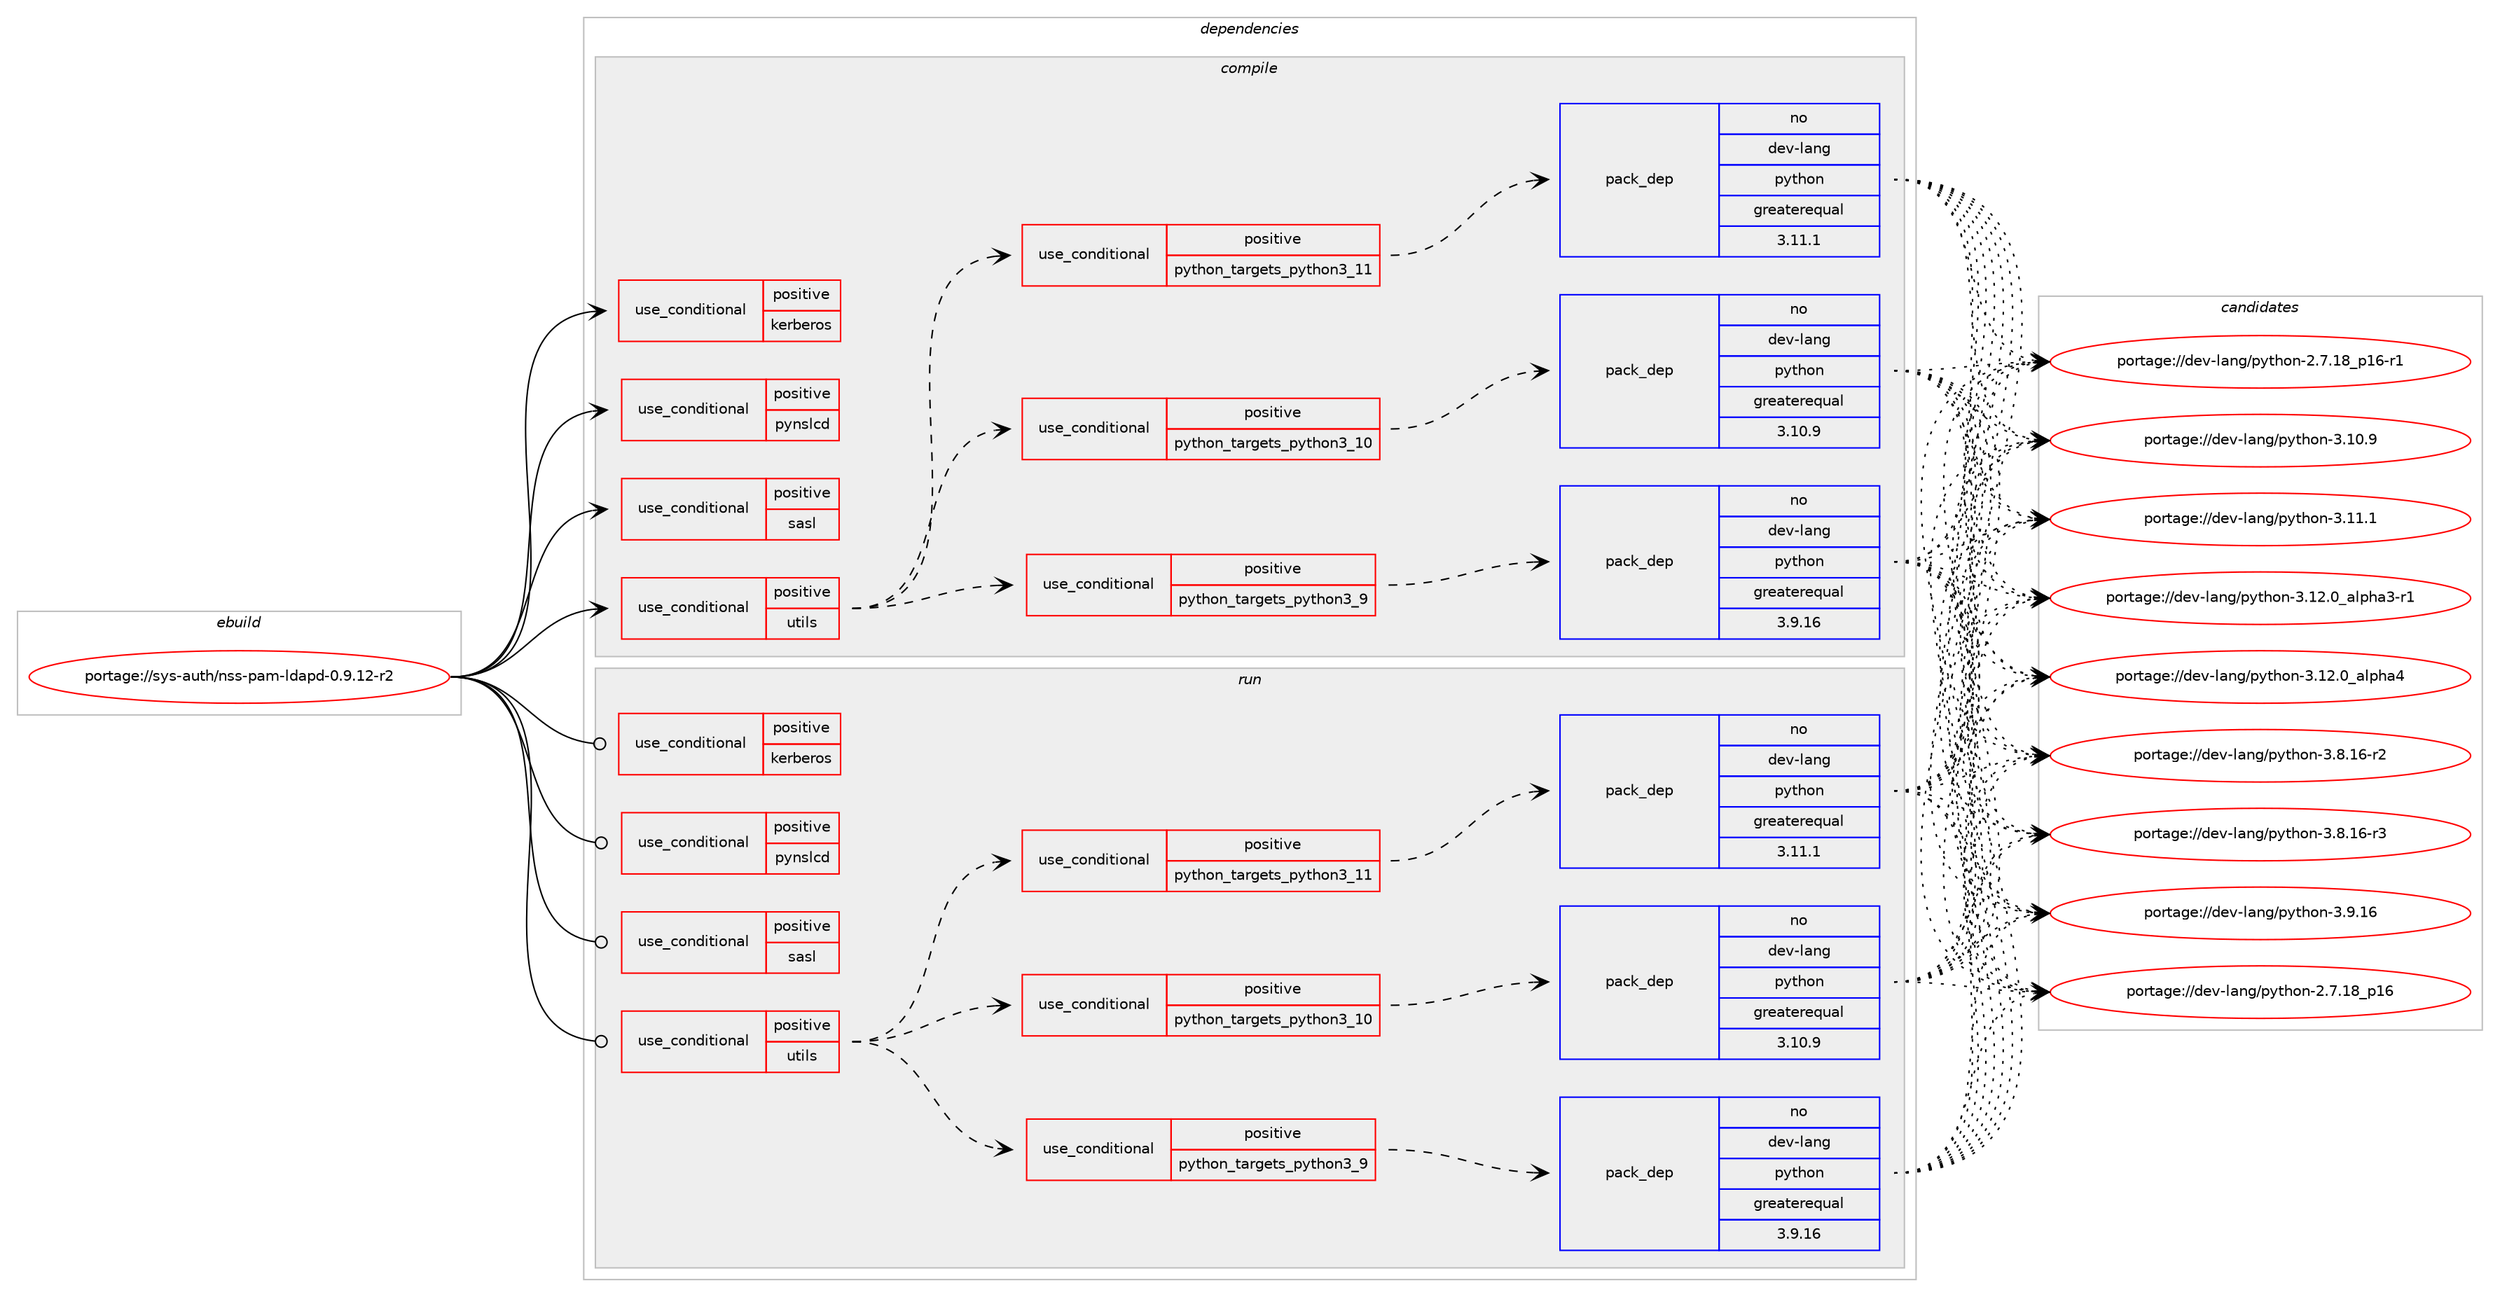 digraph prolog {

# *************
# Graph options
# *************

newrank=true;
concentrate=true;
compound=true;
graph [rankdir=LR,fontname=Helvetica,fontsize=10,ranksep=1.5];#, ranksep=2.5, nodesep=0.2];
edge  [arrowhead=vee];
node  [fontname=Helvetica,fontsize=10];

# **********
# The ebuild
# **********

subgraph cluster_leftcol {
color=gray;
rank=same;
label=<<i>ebuild</i>>;
id [label="portage://sys-auth/nss-pam-ldapd-0.9.12-r2", color=red, width=4, href="../sys-auth/nss-pam-ldapd-0.9.12-r2.svg"];
}

# ****************
# The dependencies
# ****************

subgraph cluster_midcol {
color=gray;
label=<<i>dependencies</i>>;
subgraph cluster_compile {
fillcolor="#eeeeee";
style=filled;
label=<<i>compile</i>>;
subgraph cond3349 {
dependency5187 [label=<<TABLE BORDER="0" CELLBORDER="1" CELLSPACING="0" CELLPADDING="4"><TR><TD ROWSPAN="3" CELLPADDING="10">use_conditional</TD></TR><TR><TD>positive</TD></TR><TR><TD>kerberos</TD></TR></TABLE>>, shape=none, color=red];
# *** BEGIN UNKNOWN DEPENDENCY TYPE (TODO) ***
# dependency5187 -> package_dependency(portage://sys-auth/nss-pam-ldapd-0.9.12-r2,install,no,virtual,krb5,none,[,,],[],[use(optenable(abi_x86_32),negative),use(optenable(abi_x86_64),negative),use(optenable(abi_x86_x32),negative),use(optenable(abi_mips_n32),negative),use(optenable(abi_mips_n64),negative),use(optenable(abi_mips_o32),negative),use(optenable(abi_s390_32),negative),use(optenable(abi_s390_64),negative)])
# *** END UNKNOWN DEPENDENCY TYPE (TODO) ***

}
id:e -> dependency5187:w [weight=20,style="solid",arrowhead="vee"];
subgraph cond3350 {
dependency5188 [label=<<TABLE BORDER="0" CELLBORDER="1" CELLSPACING="0" CELLPADDING="4"><TR><TD ROWSPAN="3" CELLPADDING="10">use_conditional</TD></TR><TR><TD>positive</TD></TR><TR><TD>pynslcd</TD></TR></TABLE>>, shape=none, color=red];
# *** BEGIN UNKNOWN DEPENDENCY TYPE (TODO) ***
# dependency5188 -> package_dependency(portage://sys-auth/nss-pam-ldapd-0.9.12-r2,install,no,dev-python,python-ldap,none,[,,],[],[use(optenable(python_targets_python3_9),negative),use(optenable(python_targets_python3_10),negative),use(optenable(python_targets_python3_11),negative)])
# *** END UNKNOWN DEPENDENCY TYPE (TODO) ***

# *** BEGIN UNKNOWN DEPENDENCY TYPE (TODO) ***
# dependency5188 -> package_dependency(portage://sys-auth/nss-pam-ldapd-0.9.12-r2,install,no,dev-python,python-daemon,none,[,,],[],[use(optenable(python_targets_python3_9),negative),use(optenable(python_targets_python3_10),negative),use(optenable(python_targets_python3_11),negative)])
# *** END UNKNOWN DEPENDENCY TYPE (TODO) ***

}
id:e -> dependency5188:w [weight=20,style="solid",arrowhead="vee"];
subgraph cond3351 {
dependency5189 [label=<<TABLE BORDER="0" CELLBORDER="1" CELLSPACING="0" CELLPADDING="4"><TR><TD ROWSPAN="3" CELLPADDING="10">use_conditional</TD></TR><TR><TD>positive</TD></TR><TR><TD>sasl</TD></TR></TABLE>>, shape=none, color=red];
# *** BEGIN UNKNOWN DEPENDENCY TYPE (TODO) ***
# dependency5189 -> package_dependency(portage://sys-auth/nss-pam-ldapd-0.9.12-r2,install,no,dev-libs,cyrus-sasl,none,[,,],[],[use(optenable(abi_x86_32),negative),use(optenable(abi_x86_64),negative),use(optenable(abi_x86_x32),negative),use(optenable(abi_mips_n32),negative),use(optenable(abi_mips_n64),negative),use(optenable(abi_mips_o32),negative),use(optenable(abi_s390_32),negative),use(optenable(abi_s390_64),negative)])
# *** END UNKNOWN DEPENDENCY TYPE (TODO) ***

}
id:e -> dependency5189:w [weight=20,style="solid",arrowhead="vee"];
subgraph cond3352 {
dependency5190 [label=<<TABLE BORDER="0" CELLBORDER="1" CELLSPACING="0" CELLPADDING="4"><TR><TD ROWSPAN="3" CELLPADDING="10">use_conditional</TD></TR><TR><TD>positive</TD></TR><TR><TD>utils</TD></TR></TABLE>>, shape=none, color=red];
subgraph cond3353 {
dependency5191 [label=<<TABLE BORDER="0" CELLBORDER="1" CELLSPACING="0" CELLPADDING="4"><TR><TD ROWSPAN="3" CELLPADDING="10">use_conditional</TD></TR><TR><TD>positive</TD></TR><TR><TD>python_targets_python3_9</TD></TR></TABLE>>, shape=none, color=red];
subgraph pack1786 {
dependency5192 [label=<<TABLE BORDER="0" CELLBORDER="1" CELLSPACING="0" CELLPADDING="4" WIDTH="220"><TR><TD ROWSPAN="6" CELLPADDING="30">pack_dep</TD></TR><TR><TD WIDTH="110">no</TD></TR><TR><TD>dev-lang</TD></TR><TR><TD>python</TD></TR><TR><TD>greaterequal</TD></TR><TR><TD>3.9.16</TD></TR></TABLE>>, shape=none, color=blue];
}
dependency5191:e -> dependency5192:w [weight=20,style="dashed",arrowhead="vee"];
}
dependency5190:e -> dependency5191:w [weight=20,style="dashed",arrowhead="vee"];
subgraph cond3354 {
dependency5193 [label=<<TABLE BORDER="0" CELLBORDER="1" CELLSPACING="0" CELLPADDING="4"><TR><TD ROWSPAN="3" CELLPADDING="10">use_conditional</TD></TR><TR><TD>positive</TD></TR><TR><TD>python_targets_python3_10</TD></TR></TABLE>>, shape=none, color=red];
subgraph pack1787 {
dependency5194 [label=<<TABLE BORDER="0" CELLBORDER="1" CELLSPACING="0" CELLPADDING="4" WIDTH="220"><TR><TD ROWSPAN="6" CELLPADDING="30">pack_dep</TD></TR><TR><TD WIDTH="110">no</TD></TR><TR><TD>dev-lang</TD></TR><TR><TD>python</TD></TR><TR><TD>greaterequal</TD></TR><TR><TD>3.10.9</TD></TR></TABLE>>, shape=none, color=blue];
}
dependency5193:e -> dependency5194:w [weight=20,style="dashed",arrowhead="vee"];
}
dependency5190:e -> dependency5193:w [weight=20,style="dashed",arrowhead="vee"];
subgraph cond3355 {
dependency5195 [label=<<TABLE BORDER="0" CELLBORDER="1" CELLSPACING="0" CELLPADDING="4"><TR><TD ROWSPAN="3" CELLPADDING="10">use_conditional</TD></TR><TR><TD>positive</TD></TR><TR><TD>python_targets_python3_11</TD></TR></TABLE>>, shape=none, color=red];
subgraph pack1788 {
dependency5196 [label=<<TABLE BORDER="0" CELLBORDER="1" CELLSPACING="0" CELLPADDING="4" WIDTH="220"><TR><TD ROWSPAN="6" CELLPADDING="30">pack_dep</TD></TR><TR><TD WIDTH="110">no</TD></TR><TR><TD>dev-lang</TD></TR><TR><TD>python</TD></TR><TR><TD>greaterequal</TD></TR><TR><TD>3.11.1</TD></TR></TABLE>>, shape=none, color=blue];
}
dependency5195:e -> dependency5196:w [weight=20,style="dashed",arrowhead="vee"];
}
dependency5190:e -> dependency5195:w [weight=20,style="dashed",arrowhead="vee"];
}
id:e -> dependency5190:w [weight=20,style="solid",arrowhead="vee"];
# *** BEGIN UNKNOWN DEPENDENCY TYPE (TODO) ***
# id -> package_dependency(portage://sys-auth/nss-pam-ldapd-0.9.12-r2,install,no,acct-group,nslcd,none,[,,],[],[])
# *** END UNKNOWN DEPENDENCY TYPE (TODO) ***

# *** BEGIN UNKNOWN DEPENDENCY TYPE (TODO) ***
# id -> package_dependency(portage://sys-auth/nss-pam-ldapd-0.9.12-r2,install,no,acct-user,nslcd,none,[,,],[],[])
# *** END UNKNOWN DEPENDENCY TYPE (TODO) ***

# *** BEGIN UNKNOWN DEPENDENCY TYPE (TODO) ***
# id -> package_dependency(portage://sys-auth/nss-pam-ldapd-0.9.12-r2,install,no,net-nds,openldap,none,[,,],any_same_slot,[use(optenable(abi_x86_32),negative),use(optenable(abi_x86_64),negative),use(optenable(abi_x86_x32),negative),use(optenable(abi_mips_n32),negative),use(optenable(abi_mips_n64),negative),use(optenable(abi_mips_o32),negative),use(optenable(abi_s390_32),negative),use(optenable(abi_s390_64),negative)])
# *** END UNKNOWN DEPENDENCY TYPE (TODO) ***

# *** BEGIN UNKNOWN DEPENDENCY TYPE (TODO) ***
# id -> package_dependency(portage://sys-auth/nss-pam-ldapd-0.9.12-r2,install,no,sys-libs,pam,none,[,,],[],[use(optenable(abi_x86_32),negative),use(optenable(abi_x86_64),negative),use(optenable(abi_x86_x32),negative),use(optenable(abi_mips_n32),negative),use(optenable(abi_mips_n64),negative),use(optenable(abi_mips_o32),negative),use(optenable(abi_s390_32),negative),use(optenable(abi_s390_64),negative)])
# *** END UNKNOWN DEPENDENCY TYPE (TODO) ***

# *** BEGIN UNKNOWN DEPENDENCY TYPE (TODO) ***
# id -> package_dependency(portage://sys-auth/nss-pam-ldapd-0.9.12-r2,install,weak,sys-auth,nss_ldap,none,[,,],[],[])
# *** END UNKNOWN DEPENDENCY TYPE (TODO) ***

# *** BEGIN UNKNOWN DEPENDENCY TYPE (TODO) ***
# id -> package_dependency(portage://sys-auth/nss-pam-ldapd-0.9.12-r2,install,weak,sys-auth,pam_ldap,none,[,,],[],[])
# *** END UNKNOWN DEPENDENCY TYPE (TODO) ***

}
subgraph cluster_compileandrun {
fillcolor="#eeeeee";
style=filled;
label=<<i>compile and run</i>>;
}
subgraph cluster_run {
fillcolor="#eeeeee";
style=filled;
label=<<i>run</i>>;
subgraph cond3356 {
dependency5197 [label=<<TABLE BORDER="0" CELLBORDER="1" CELLSPACING="0" CELLPADDING="4"><TR><TD ROWSPAN="3" CELLPADDING="10">use_conditional</TD></TR><TR><TD>positive</TD></TR><TR><TD>kerberos</TD></TR></TABLE>>, shape=none, color=red];
# *** BEGIN UNKNOWN DEPENDENCY TYPE (TODO) ***
# dependency5197 -> package_dependency(portage://sys-auth/nss-pam-ldapd-0.9.12-r2,run,no,virtual,krb5,none,[,,],[],[use(optenable(abi_x86_32),negative),use(optenable(abi_x86_64),negative),use(optenable(abi_x86_x32),negative),use(optenable(abi_mips_n32),negative),use(optenable(abi_mips_n64),negative),use(optenable(abi_mips_o32),negative),use(optenable(abi_s390_32),negative),use(optenable(abi_s390_64),negative)])
# *** END UNKNOWN DEPENDENCY TYPE (TODO) ***

}
id:e -> dependency5197:w [weight=20,style="solid",arrowhead="odot"];
subgraph cond3357 {
dependency5198 [label=<<TABLE BORDER="0" CELLBORDER="1" CELLSPACING="0" CELLPADDING="4"><TR><TD ROWSPAN="3" CELLPADDING="10">use_conditional</TD></TR><TR><TD>positive</TD></TR><TR><TD>pynslcd</TD></TR></TABLE>>, shape=none, color=red];
# *** BEGIN UNKNOWN DEPENDENCY TYPE (TODO) ***
# dependency5198 -> package_dependency(portage://sys-auth/nss-pam-ldapd-0.9.12-r2,run,no,dev-python,python-ldap,none,[,,],[],[use(optenable(python_targets_python3_9),negative),use(optenable(python_targets_python3_10),negative),use(optenable(python_targets_python3_11),negative)])
# *** END UNKNOWN DEPENDENCY TYPE (TODO) ***

# *** BEGIN UNKNOWN DEPENDENCY TYPE (TODO) ***
# dependency5198 -> package_dependency(portage://sys-auth/nss-pam-ldapd-0.9.12-r2,run,no,dev-python,python-daemon,none,[,,],[],[use(optenable(python_targets_python3_9),negative),use(optenable(python_targets_python3_10),negative),use(optenable(python_targets_python3_11),negative)])
# *** END UNKNOWN DEPENDENCY TYPE (TODO) ***

}
id:e -> dependency5198:w [weight=20,style="solid",arrowhead="odot"];
subgraph cond3358 {
dependency5199 [label=<<TABLE BORDER="0" CELLBORDER="1" CELLSPACING="0" CELLPADDING="4"><TR><TD ROWSPAN="3" CELLPADDING="10">use_conditional</TD></TR><TR><TD>positive</TD></TR><TR><TD>sasl</TD></TR></TABLE>>, shape=none, color=red];
# *** BEGIN UNKNOWN DEPENDENCY TYPE (TODO) ***
# dependency5199 -> package_dependency(portage://sys-auth/nss-pam-ldapd-0.9.12-r2,run,no,dev-libs,cyrus-sasl,none,[,,],[],[use(optenable(abi_x86_32),negative),use(optenable(abi_x86_64),negative),use(optenable(abi_x86_x32),negative),use(optenable(abi_mips_n32),negative),use(optenable(abi_mips_n64),negative),use(optenable(abi_mips_o32),negative),use(optenable(abi_s390_32),negative),use(optenable(abi_s390_64),negative)])
# *** END UNKNOWN DEPENDENCY TYPE (TODO) ***

}
id:e -> dependency5199:w [weight=20,style="solid",arrowhead="odot"];
subgraph cond3359 {
dependency5200 [label=<<TABLE BORDER="0" CELLBORDER="1" CELLSPACING="0" CELLPADDING="4"><TR><TD ROWSPAN="3" CELLPADDING="10">use_conditional</TD></TR><TR><TD>positive</TD></TR><TR><TD>utils</TD></TR></TABLE>>, shape=none, color=red];
subgraph cond3360 {
dependency5201 [label=<<TABLE BORDER="0" CELLBORDER="1" CELLSPACING="0" CELLPADDING="4"><TR><TD ROWSPAN="3" CELLPADDING="10">use_conditional</TD></TR><TR><TD>positive</TD></TR><TR><TD>python_targets_python3_9</TD></TR></TABLE>>, shape=none, color=red];
subgraph pack1789 {
dependency5202 [label=<<TABLE BORDER="0" CELLBORDER="1" CELLSPACING="0" CELLPADDING="4" WIDTH="220"><TR><TD ROWSPAN="6" CELLPADDING="30">pack_dep</TD></TR><TR><TD WIDTH="110">no</TD></TR><TR><TD>dev-lang</TD></TR><TR><TD>python</TD></TR><TR><TD>greaterequal</TD></TR><TR><TD>3.9.16</TD></TR></TABLE>>, shape=none, color=blue];
}
dependency5201:e -> dependency5202:w [weight=20,style="dashed",arrowhead="vee"];
}
dependency5200:e -> dependency5201:w [weight=20,style="dashed",arrowhead="vee"];
subgraph cond3361 {
dependency5203 [label=<<TABLE BORDER="0" CELLBORDER="1" CELLSPACING="0" CELLPADDING="4"><TR><TD ROWSPAN="3" CELLPADDING="10">use_conditional</TD></TR><TR><TD>positive</TD></TR><TR><TD>python_targets_python3_10</TD></TR></TABLE>>, shape=none, color=red];
subgraph pack1790 {
dependency5204 [label=<<TABLE BORDER="0" CELLBORDER="1" CELLSPACING="0" CELLPADDING="4" WIDTH="220"><TR><TD ROWSPAN="6" CELLPADDING="30">pack_dep</TD></TR><TR><TD WIDTH="110">no</TD></TR><TR><TD>dev-lang</TD></TR><TR><TD>python</TD></TR><TR><TD>greaterequal</TD></TR><TR><TD>3.10.9</TD></TR></TABLE>>, shape=none, color=blue];
}
dependency5203:e -> dependency5204:w [weight=20,style="dashed",arrowhead="vee"];
}
dependency5200:e -> dependency5203:w [weight=20,style="dashed",arrowhead="vee"];
subgraph cond3362 {
dependency5205 [label=<<TABLE BORDER="0" CELLBORDER="1" CELLSPACING="0" CELLPADDING="4"><TR><TD ROWSPAN="3" CELLPADDING="10">use_conditional</TD></TR><TR><TD>positive</TD></TR><TR><TD>python_targets_python3_11</TD></TR></TABLE>>, shape=none, color=red];
subgraph pack1791 {
dependency5206 [label=<<TABLE BORDER="0" CELLBORDER="1" CELLSPACING="0" CELLPADDING="4" WIDTH="220"><TR><TD ROWSPAN="6" CELLPADDING="30">pack_dep</TD></TR><TR><TD WIDTH="110">no</TD></TR><TR><TD>dev-lang</TD></TR><TR><TD>python</TD></TR><TR><TD>greaterequal</TD></TR><TR><TD>3.11.1</TD></TR></TABLE>>, shape=none, color=blue];
}
dependency5205:e -> dependency5206:w [weight=20,style="dashed",arrowhead="vee"];
}
dependency5200:e -> dependency5205:w [weight=20,style="dashed",arrowhead="vee"];
}
id:e -> dependency5200:w [weight=20,style="solid",arrowhead="odot"];
# *** BEGIN UNKNOWN DEPENDENCY TYPE (TODO) ***
# id -> package_dependency(portage://sys-auth/nss-pam-ldapd-0.9.12-r2,run,no,acct-group,nslcd,none,[,,],[],[])
# *** END UNKNOWN DEPENDENCY TYPE (TODO) ***

# *** BEGIN UNKNOWN DEPENDENCY TYPE (TODO) ***
# id -> package_dependency(portage://sys-auth/nss-pam-ldapd-0.9.12-r2,run,no,acct-user,nslcd,none,[,,],[],[])
# *** END UNKNOWN DEPENDENCY TYPE (TODO) ***

# *** BEGIN UNKNOWN DEPENDENCY TYPE (TODO) ***
# id -> package_dependency(portage://sys-auth/nss-pam-ldapd-0.9.12-r2,run,no,net-nds,openldap,none,[,,],any_same_slot,[use(optenable(abi_x86_32),negative),use(optenable(abi_x86_64),negative),use(optenable(abi_x86_x32),negative),use(optenable(abi_mips_n32),negative),use(optenable(abi_mips_n64),negative),use(optenable(abi_mips_o32),negative),use(optenable(abi_s390_32),negative),use(optenable(abi_s390_64),negative)])
# *** END UNKNOWN DEPENDENCY TYPE (TODO) ***

# *** BEGIN UNKNOWN DEPENDENCY TYPE (TODO) ***
# id -> package_dependency(portage://sys-auth/nss-pam-ldapd-0.9.12-r2,run,no,sys-libs,pam,none,[,,],[],[use(optenable(abi_x86_32),negative),use(optenable(abi_x86_64),negative),use(optenable(abi_x86_x32),negative),use(optenable(abi_mips_n32),negative),use(optenable(abi_mips_n64),negative),use(optenable(abi_mips_o32),negative),use(optenable(abi_s390_32),negative),use(optenable(abi_s390_64),negative)])
# *** END UNKNOWN DEPENDENCY TYPE (TODO) ***

# *** BEGIN UNKNOWN DEPENDENCY TYPE (TODO) ***
# id -> package_dependency(portage://sys-auth/nss-pam-ldapd-0.9.12-r2,run,no,virtual,tmpfiles,none,[,,],[],[])
# *** END UNKNOWN DEPENDENCY TYPE (TODO) ***

# *** BEGIN UNKNOWN DEPENDENCY TYPE (TODO) ***
# id -> package_dependency(portage://sys-auth/nss-pam-ldapd-0.9.12-r2,run,weak,sys-auth,nss_ldap,none,[,,],[],[])
# *** END UNKNOWN DEPENDENCY TYPE (TODO) ***

# *** BEGIN UNKNOWN DEPENDENCY TYPE (TODO) ***
# id -> package_dependency(portage://sys-auth/nss-pam-ldapd-0.9.12-r2,run,weak,sys-auth,pam_ldap,none,[,,],[],[])
# *** END UNKNOWN DEPENDENCY TYPE (TODO) ***

}
}

# **************
# The candidates
# **************

subgraph cluster_choices {
rank=same;
color=gray;
label=<<i>candidates</i>>;

subgraph choice1786 {
color=black;
nodesep=1;
choice10010111845108971101034711212111610411111045504655464956951124954 [label="portage://dev-lang/python-2.7.18_p16", color=red, width=4,href="../dev-lang/python-2.7.18_p16.svg"];
choice100101118451089711010347112121116104111110455046554649569511249544511449 [label="portage://dev-lang/python-2.7.18_p16-r1", color=red, width=4,href="../dev-lang/python-2.7.18_p16-r1.svg"];
choice10010111845108971101034711212111610411111045514649484657 [label="portage://dev-lang/python-3.10.9", color=red, width=4,href="../dev-lang/python-3.10.9.svg"];
choice10010111845108971101034711212111610411111045514649494649 [label="portage://dev-lang/python-3.11.1", color=red, width=4,href="../dev-lang/python-3.11.1.svg"];
choice10010111845108971101034711212111610411111045514649504648959710811210497514511449 [label="portage://dev-lang/python-3.12.0_alpha3-r1", color=red, width=4,href="../dev-lang/python-3.12.0_alpha3-r1.svg"];
choice1001011184510897110103471121211161041111104551464950464895971081121049752 [label="portage://dev-lang/python-3.12.0_alpha4", color=red, width=4,href="../dev-lang/python-3.12.0_alpha4.svg"];
choice100101118451089711010347112121116104111110455146564649544511450 [label="portage://dev-lang/python-3.8.16-r2", color=red, width=4,href="../dev-lang/python-3.8.16-r2.svg"];
choice100101118451089711010347112121116104111110455146564649544511451 [label="portage://dev-lang/python-3.8.16-r3", color=red, width=4,href="../dev-lang/python-3.8.16-r3.svg"];
choice10010111845108971101034711212111610411111045514657464954 [label="portage://dev-lang/python-3.9.16", color=red, width=4,href="../dev-lang/python-3.9.16.svg"];
dependency5192:e -> choice10010111845108971101034711212111610411111045504655464956951124954:w [style=dotted,weight="100"];
dependency5192:e -> choice100101118451089711010347112121116104111110455046554649569511249544511449:w [style=dotted,weight="100"];
dependency5192:e -> choice10010111845108971101034711212111610411111045514649484657:w [style=dotted,weight="100"];
dependency5192:e -> choice10010111845108971101034711212111610411111045514649494649:w [style=dotted,weight="100"];
dependency5192:e -> choice10010111845108971101034711212111610411111045514649504648959710811210497514511449:w [style=dotted,weight="100"];
dependency5192:e -> choice1001011184510897110103471121211161041111104551464950464895971081121049752:w [style=dotted,weight="100"];
dependency5192:e -> choice100101118451089711010347112121116104111110455146564649544511450:w [style=dotted,weight="100"];
dependency5192:e -> choice100101118451089711010347112121116104111110455146564649544511451:w [style=dotted,weight="100"];
dependency5192:e -> choice10010111845108971101034711212111610411111045514657464954:w [style=dotted,weight="100"];
}
subgraph choice1787 {
color=black;
nodesep=1;
choice10010111845108971101034711212111610411111045504655464956951124954 [label="portage://dev-lang/python-2.7.18_p16", color=red, width=4,href="../dev-lang/python-2.7.18_p16.svg"];
choice100101118451089711010347112121116104111110455046554649569511249544511449 [label="portage://dev-lang/python-2.7.18_p16-r1", color=red, width=4,href="../dev-lang/python-2.7.18_p16-r1.svg"];
choice10010111845108971101034711212111610411111045514649484657 [label="portage://dev-lang/python-3.10.9", color=red, width=4,href="../dev-lang/python-3.10.9.svg"];
choice10010111845108971101034711212111610411111045514649494649 [label="portage://dev-lang/python-3.11.1", color=red, width=4,href="../dev-lang/python-3.11.1.svg"];
choice10010111845108971101034711212111610411111045514649504648959710811210497514511449 [label="portage://dev-lang/python-3.12.0_alpha3-r1", color=red, width=4,href="../dev-lang/python-3.12.0_alpha3-r1.svg"];
choice1001011184510897110103471121211161041111104551464950464895971081121049752 [label="portage://dev-lang/python-3.12.0_alpha4", color=red, width=4,href="../dev-lang/python-3.12.0_alpha4.svg"];
choice100101118451089711010347112121116104111110455146564649544511450 [label="portage://dev-lang/python-3.8.16-r2", color=red, width=4,href="../dev-lang/python-3.8.16-r2.svg"];
choice100101118451089711010347112121116104111110455146564649544511451 [label="portage://dev-lang/python-3.8.16-r3", color=red, width=4,href="../dev-lang/python-3.8.16-r3.svg"];
choice10010111845108971101034711212111610411111045514657464954 [label="portage://dev-lang/python-3.9.16", color=red, width=4,href="../dev-lang/python-3.9.16.svg"];
dependency5194:e -> choice10010111845108971101034711212111610411111045504655464956951124954:w [style=dotted,weight="100"];
dependency5194:e -> choice100101118451089711010347112121116104111110455046554649569511249544511449:w [style=dotted,weight="100"];
dependency5194:e -> choice10010111845108971101034711212111610411111045514649484657:w [style=dotted,weight="100"];
dependency5194:e -> choice10010111845108971101034711212111610411111045514649494649:w [style=dotted,weight="100"];
dependency5194:e -> choice10010111845108971101034711212111610411111045514649504648959710811210497514511449:w [style=dotted,weight="100"];
dependency5194:e -> choice1001011184510897110103471121211161041111104551464950464895971081121049752:w [style=dotted,weight="100"];
dependency5194:e -> choice100101118451089711010347112121116104111110455146564649544511450:w [style=dotted,weight="100"];
dependency5194:e -> choice100101118451089711010347112121116104111110455146564649544511451:w [style=dotted,weight="100"];
dependency5194:e -> choice10010111845108971101034711212111610411111045514657464954:w [style=dotted,weight="100"];
}
subgraph choice1788 {
color=black;
nodesep=1;
choice10010111845108971101034711212111610411111045504655464956951124954 [label="portage://dev-lang/python-2.7.18_p16", color=red, width=4,href="../dev-lang/python-2.7.18_p16.svg"];
choice100101118451089711010347112121116104111110455046554649569511249544511449 [label="portage://dev-lang/python-2.7.18_p16-r1", color=red, width=4,href="../dev-lang/python-2.7.18_p16-r1.svg"];
choice10010111845108971101034711212111610411111045514649484657 [label="portage://dev-lang/python-3.10.9", color=red, width=4,href="../dev-lang/python-3.10.9.svg"];
choice10010111845108971101034711212111610411111045514649494649 [label="portage://dev-lang/python-3.11.1", color=red, width=4,href="../dev-lang/python-3.11.1.svg"];
choice10010111845108971101034711212111610411111045514649504648959710811210497514511449 [label="portage://dev-lang/python-3.12.0_alpha3-r1", color=red, width=4,href="../dev-lang/python-3.12.0_alpha3-r1.svg"];
choice1001011184510897110103471121211161041111104551464950464895971081121049752 [label="portage://dev-lang/python-3.12.0_alpha4", color=red, width=4,href="../dev-lang/python-3.12.0_alpha4.svg"];
choice100101118451089711010347112121116104111110455146564649544511450 [label="portage://dev-lang/python-3.8.16-r2", color=red, width=4,href="../dev-lang/python-3.8.16-r2.svg"];
choice100101118451089711010347112121116104111110455146564649544511451 [label="portage://dev-lang/python-3.8.16-r3", color=red, width=4,href="../dev-lang/python-3.8.16-r3.svg"];
choice10010111845108971101034711212111610411111045514657464954 [label="portage://dev-lang/python-3.9.16", color=red, width=4,href="../dev-lang/python-3.9.16.svg"];
dependency5196:e -> choice10010111845108971101034711212111610411111045504655464956951124954:w [style=dotted,weight="100"];
dependency5196:e -> choice100101118451089711010347112121116104111110455046554649569511249544511449:w [style=dotted,weight="100"];
dependency5196:e -> choice10010111845108971101034711212111610411111045514649484657:w [style=dotted,weight="100"];
dependency5196:e -> choice10010111845108971101034711212111610411111045514649494649:w [style=dotted,weight="100"];
dependency5196:e -> choice10010111845108971101034711212111610411111045514649504648959710811210497514511449:w [style=dotted,weight="100"];
dependency5196:e -> choice1001011184510897110103471121211161041111104551464950464895971081121049752:w [style=dotted,weight="100"];
dependency5196:e -> choice100101118451089711010347112121116104111110455146564649544511450:w [style=dotted,weight="100"];
dependency5196:e -> choice100101118451089711010347112121116104111110455146564649544511451:w [style=dotted,weight="100"];
dependency5196:e -> choice10010111845108971101034711212111610411111045514657464954:w [style=dotted,weight="100"];
}
subgraph choice1789 {
color=black;
nodesep=1;
choice10010111845108971101034711212111610411111045504655464956951124954 [label="portage://dev-lang/python-2.7.18_p16", color=red, width=4,href="../dev-lang/python-2.7.18_p16.svg"];
choice100101118451089711010347112121116104111110455046554649569511249544511449 [label="portage://dev-lang/python-2.7.18_p16-r1", color=red, width=4,href="../dev-lang/python-2.7.18_p16-r1.svg"];
choice10010111845108971101034711212111610411111045514649484657 [label="portage://dev-lang/python-3.10.9", color=red, width=4,href="../dev-lang/python-3.10.9.svg"];
choice10010111845108971101034711212111610411111045514649494649 [label="portage://dev-lang/python-3.11.1", color=red, width=4,href="../dev-lang/python-3.11.1.svg"];
choice10010111845108971101034711212111610411111045514649504648959710811210497514511449 [label="portage://dev-lang/python-3.12.0_alpha3-r1", color=red, width=4,href="../dev-lang/python-3.12.0_alpha3-r1.svg"];
choice1001011184510897110103471121211161041111104551464950464895971081121049752 [label="portage://dev-lang/python-3.12.0_alpha4", color=red, width=4,href="../dev-lang/python-3.12.0_alpha4.svg"];
choice100101118451089711010347112121116104111110455146564649544511450 [label="portage://dev-lang/python-3.8.16-r2", color=red, width=4,href="../dev-lang/python-3.8.16-r2.svg"];
choice100101118451089711010347112121116104111110455146564649544511451 [label="portage://dev-lang/python-3.8.16-r3", color=red, width=4,href="../dev-lang/python-3.8.16-r3.svg"];
choice10010111845108971101034711212111610411111045514657464954 [label="portage://dev-lang/python-3.9.16", color=red, width=4,href="../dev-lang/python-3.9.16.svg"];
dependency5202:e -> choice10010111845108971101034711212111610411111045504655464956951124954:w [style=dotted,weight="100"];
dependency5202:e -> choice100101118451089711010347112121116104111110455046554649569511249544511449:w [style=dotted,weight="100"];
dependency5202:e -> choice10010111845108971101034711212111610411111045514649484657:w [style=dotted,weight="100"];
dependency5202:e -> choice10010111845108971101034711212111610411111045514649494649:w [style=dotted,weight="100"];
dependency5202:e -> choice10010111845108971101034711212111610411111045514649504648959710811210497514511449:w [style=dotted,weight="100"];
dependency5202:e -> choice1001011184510897110103471121211161041111104551464950464895971081121049752:w [style=dotted,weight="100"];
dependency5202:e -> choice100101118451089711010347112121116104111110455146564649544511450:w [style=dotted,weight="100"];
dependency5202:e -> choice100101118451089711010347112121116104111110455146564649544511451:w [style=dotted,weight="100"];
dependency5202:e -> choice10010111845108971101034711212111610411111045514657464954:w [style=dotted,weight="100"];
}
subgraph choice1790 {
color=black;
nodesep=1;
choice10010111845108971101034711212111610411111045504655464956951124954 [label="portage://dev-lang/python-2.7.18_p16", color=red, width=4,href="../dev-lang/python-2.7.18_p16.svg"];
choice100101118451089711010347112121116104111110455046554649569511249544511449 [label="portage://dev-lang/python-2.7.18_p16-r1", color=red, width=4,href="../dev-lang/python-2.7.18_p16-r1.svg"];
choice10010111845108971101034711212111610411111045514649484657 [label="portage://dev-lang/python-3.10.9", color=red, width=4,href="../dev-lang/python-3.10.9.svg"];
choice10010111845108971101034711212111610411111045514649494649 [label="portage://dev-lang/python-3.11.1", color=red, width=4,href="../dev-lang/python-3.11.1.svg"];
choice10010111845108971101034711212111610411111045514649504648959710811210497514511449 [label="portage://dev-lang/python-3.12.0_alpha3-r1", color=red, width=4,href="../dev-lang/python-3.12.0_alpha3-r1.svg"];
choice1001011184510897110103471121211161041111104551464950464895971081121049752 [label="portage://dev-lang/python-3.12.0_alpha4", color=red, width=4,href="../dev-lang/python-3.12.0_alpha4.svg"];
choice100101118451089711010347112121116104111110455146564649544511450 [label="portage://dev-lang/python-3.8.16-r2", color=red, width=4,href="../dev-lang/python-3.8.16-r2.svg"];
choice100101118451089711010347112121116104111110455146564649544511451 [label="portage://dev-lang/python-3.8.16-r3", color=red, width=4,href="../dev-lang/python-3.8.16-r3.svg"];
choice10010111845108971101034711212111610411111045514657464954 [label="portage://dev-lang/python-3.9.16", color=red, width=4,href="../dev-lang/python-3.9.16.svg"];
dependency5204:e -> choice10010111845108971101034711212111610411111045504655464956951124954:w [style=dotted,weight="100"];
dependency5204:e -> choice100101118451089711010347112121116104111110455046554649569511249544511449:w [style=dotted,weight="100"];
dependency5204:e -> choice10010111845108971101034711212111610411111045514649484657:w [style=dotted,weight="100"];
dependency5204:e -> choice10010111845108971101034711212111610411111045514649494649:w [style=dotted,weight="100"];
dependency5204:e -> choice10010111845108971101034711212111610411111045514649504648959710811210497514511449:w [style=dotted,weight="100"];
dependency5204:e -> choice1001011184510897110103471121211161041111104551464950464895971081121049752:w [style=dotted,weight="100"];
dependency5204:e -> choice100101118451089711010347112121116104111110455146564649544511450:w [style=dotted,weight="100"];
dependency5204:e -> choice100101118451089711010347112121116104111110455146564649544511451:w [style=dotted,weight="100"];
dependency5204:e -> choice10010111845108971101034711212111610411111045514657464954:w [style=dotted,weight="100"];
}
subgraph choice1791 {
color=black;
nodesep=1;
choice10010111845108971101034711212111610411111045504655464956951124954 [label="portage://dev-lang/python-2.7.18_p16", color=red, width=4,href="../dev-lang/python-2.7.18_p16.svg"];
choice100101118451089711010347112121116104111110455046554649569511249544511449 [label="portage://dev-lang/python-2.7.18_p16-r1", color=red, width=4,href="../dev-lang/python-2.7.18_p16-r1.svg"];
choice10010111845108971101034711212111610411111045514649484657 [label="portage://dev-lang/python-3.10.9", color=red, width=4,href="../dev-lang/python-3.10.9.svg"];
choice10010111845108971101034711212111610411111045514649494649 [label="portage://dev-lang/python-3.11.1", color=red, width=4,href="../dev-lang/python-3.11.1.svg"];
choice10010111845108971101034711212111610411111045514649504648959710811210497514511449 [label="portage://dev-lang/python-3.12.0_alpha3-r1", color=red, width=4,href="../dev-lang/python-3.12.0_alpha3-r1.svg"];
choice1001011184510897110103471121211161041111104551464950464895971081121049752 [label="portage://dev-lang/python-3.12.0_alpha4", color=red, width=4,href="../dev-lang/python-3.12.0_alpha4.svg"];
choice100101118451089711010347112121116104111110455146564649544511450 [label="portage://dev-lang/python-3.8.16-r2", color=red, width=4,href="../dev-lang/python-3.8.16-r2.svg"];
choice100101118451089711010347112121116104111110455146564649544511451 [label="portage://dev-lang/python-3.8.16-r3", color=red, width=4,href="../dev-lang/python-3.8.16-r3.svg"];
choice10010111845108971101034711212111610411111045514657464954 [label="portage://dev-lang/python-3.9.16", color=red, width=4,href="../dev-lang/python-3.9.16.svg"];
dependency5206:e -> choice10010111845108971101034711212111610411111045504655464956951124954:w [style=dotted,weight="100"];
dependency5206:e -> choice100101118451089711010347112121116104111110455046554649569511249544511449:w [style=dotted,weight="100"];
dependency5206:e -> choice10010111845108971101034711212111610411111045514649484657:w [style=dotted,weight="100"];
dependency5206:e -> choice10010111845108971101034711212111610411111045514649494649:w [style=dotted,weight="100"];
dependency5206:e -> choice10010111845108971101034711212111610411111045514649504648959710811210497514511449:w [style=dotted,weight="100"];
dependency5206:e -> choice1001011184510897110103471121211161041111104551464950464895971081121049752:w [style=dotted,weight="100"];
dependency5206:e -> choice100101118451089711010347112121116104111110455146564649544511450:w [style=dotted,weight="100"];
dependency5206:e -> choice100101118451089711010347112121116104111110455146564649544511451:w [style=dotted,weight="100"];
dependency5206:e -> choice10010111845108971101034711212111610411111045514657464954:w [style=dotted,weight="100"];
}
}

}
